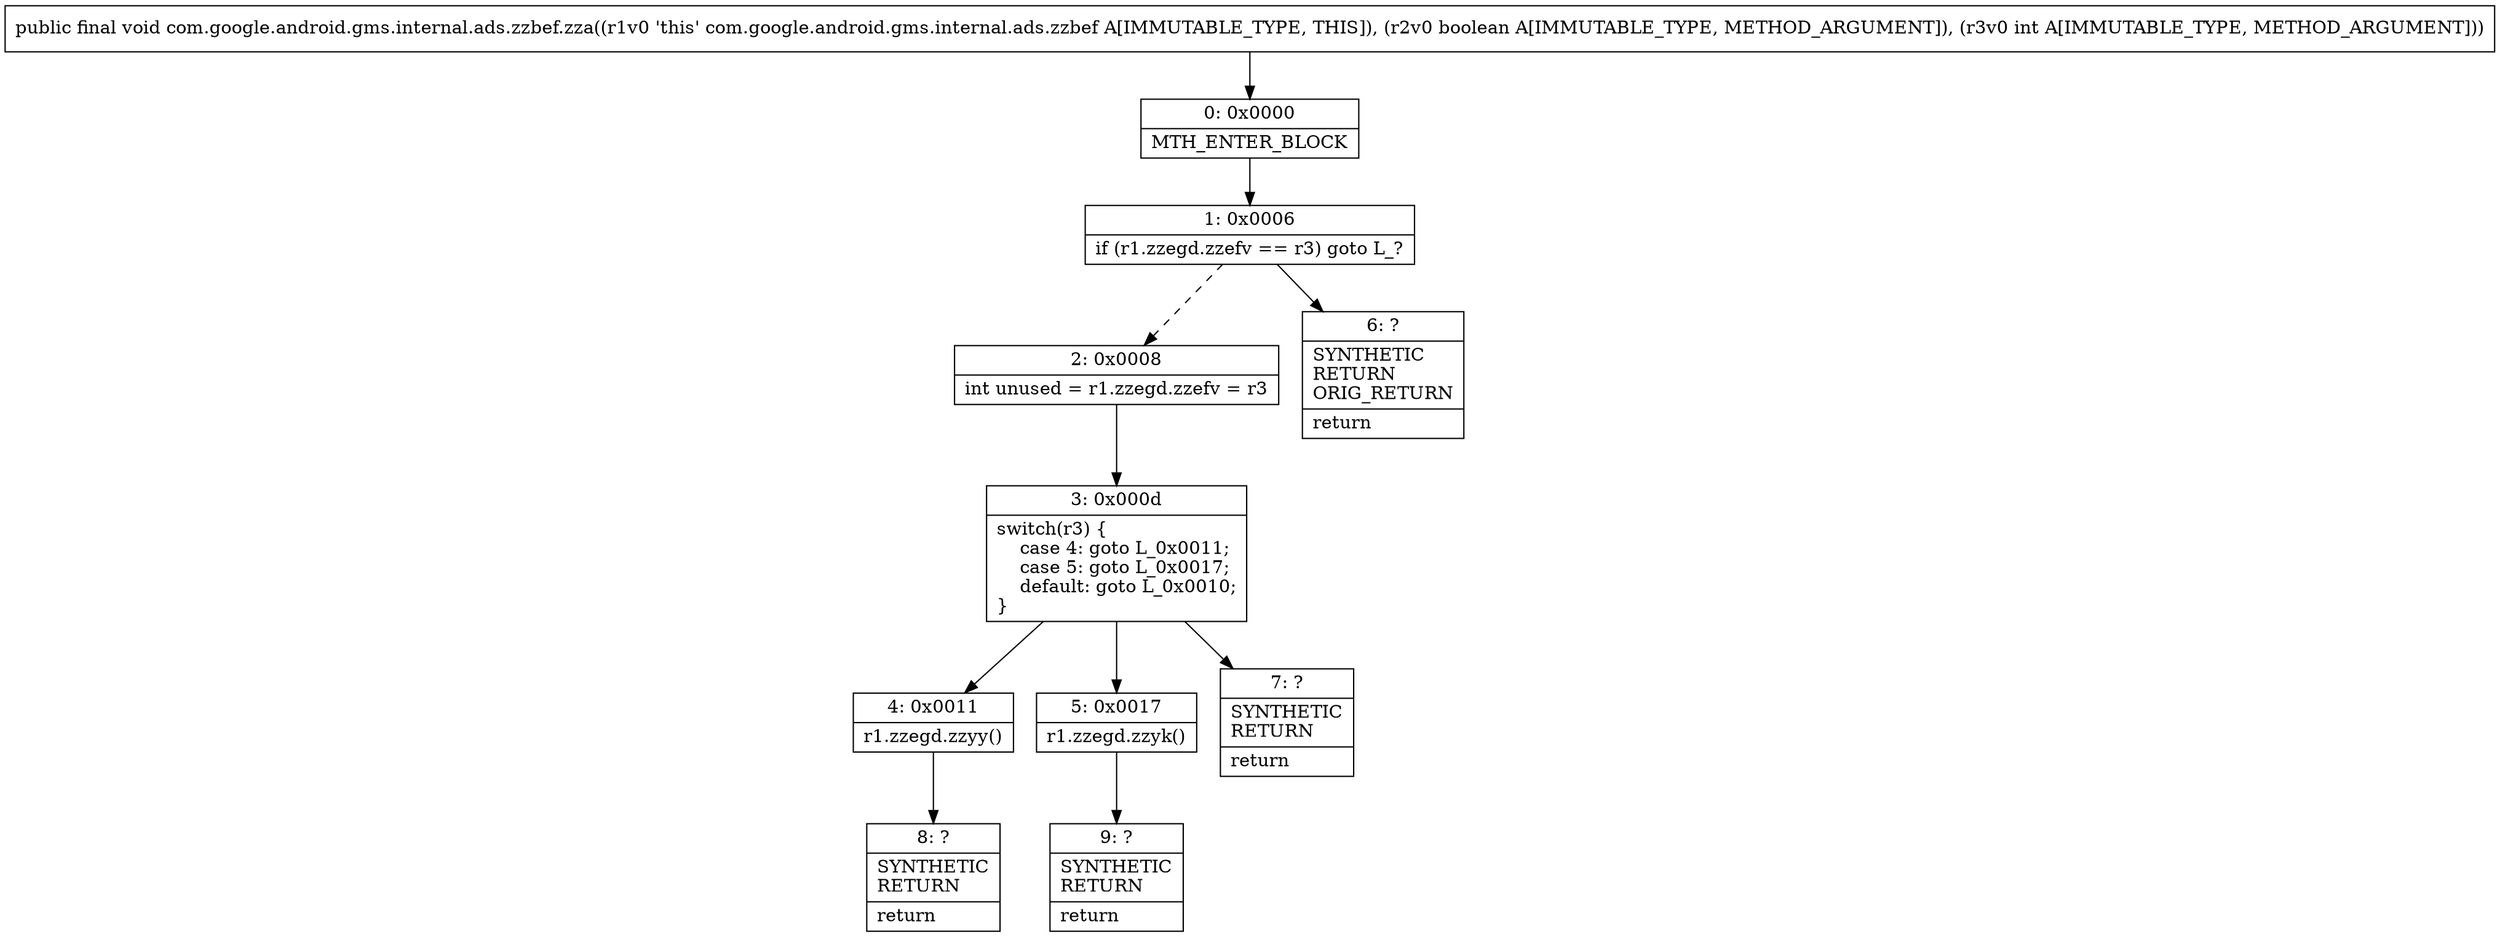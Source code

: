 digraph "CFG forcom.google.android.gms.internal.ads.zzbef.zza(ZI)V" {
Node_0 [shape=record,label="{0\:\ 0x0000|MTH_ENTER_BLOCK\l}"];
Node_1 [shape=record,label="{1\:\ 0x0006|if (r1.zzegd.zzefv == r3) goto L_?\l}"];
Node_2 [shape=record,label="{2\:\ 0x0008|int unused = r1.zzegd.zzefv = r3\l}"];
Node_3 [shape=record,label="{3\:\ 0x000d|switch(r3) \{\l    case 4: goto L_0x0011;\l    case 5: goto L_0x0017;\l    default: goto L_0x0010;\l\}\l}"];
Node_4 [shape=record,label="{4\:\ 0x0011|r1.zzegd.zzyy()\l}"];
Node_5 [shape=record,label="{5\:\ 0x0017|r1.zzegd.zzyk()\l}"];
Node_6 [shape=record,label="{6\:\ ?|SYNTHETIC\lRETURN\lORIG_RETURN\l|return\l}"];
Node_7 [shape=record,label="{7\:\ ?|SYNTHETIC\lRETURN\l|return\l}"];
Node_8 [shape=record,label="{8\:\ ?|SYNTHETIC\lRETURN\l|return\l}"];
Node_9 [shape=record,label="{9\:\ ?|SYNTHETIC\lRETURN\l|return\l}"];
MethodNode[shape=record,label="{public final void com.google.android.gms.internal.ads.zzbef.zza((r1v0 'this' com.google.android.gms.internal.ads.zzbef A[IMMUTABLE_TYPE, THIS]), (r2v0 boolean A[IMMUTABLE_TYPE, METHOD_ARGUMENT]), (r3v0 int A[IMMUTABLE_TYPE, METHOD_ARGUMENT])) }"];
MethodNode -> Node_0;
Node_0 -> Node_1;
Node_1 -> Node_2[style=dashed];
Node_1 -> Node_6;
Node_2 -> Node_3;
Node_3 -> Node_4;
Node_3 -> Node_5;
Node_3 -> Node_7;
Node_4 -> Node_8;
Node_5 -> Node_9;
}

